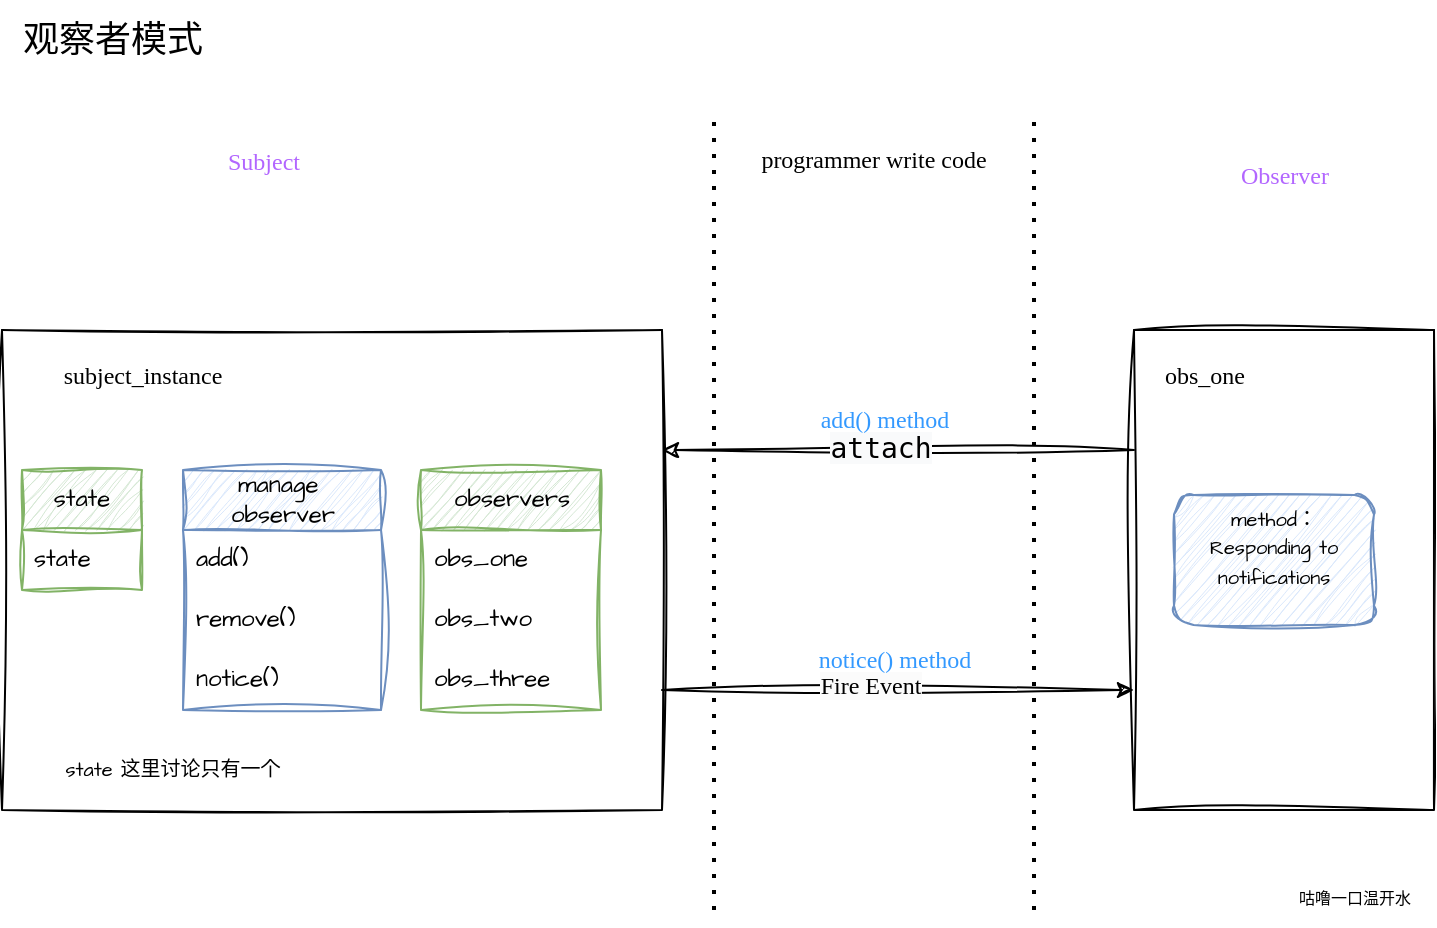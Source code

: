 <mxfile version="24.1.0" type="device">
  <diagram id="e9R9878xEYKyex9rSlcw" name="第 1 页">
    <mxGraphModel dx="819" dy="478" grid="0" gridSize="10" guides="1" tooltips="1" connect="1" arrows="1" fold="1" page="1" pageScale="1" pageWidth="827" pageHeight="1169" math="0" shadow="0">
      <root>
        <mxCell id="0" />
        <mxCell id="1" parent="0" />
        <mxCell id="Wh-6_hgXqYPCJ9iBXkAS-2" value="&lt;span style=&quot;font-family: &amp;quot;Comic Sans MS&amp;quot;; orphans: 4; text-align: left; white-space-collapse: preserve; background-color: rgb(255, 255, 255);&quot;&gt;&lt;font color=&quot;#b266ff&quot; style=&quot;font-size: 12px;&quot;&gt;Observer&lt;/font&gt;&lt;/span&gt;" style="text;html=1;align=center;verticalAlign=middle;whiteSpace=wrap;rounded=0;fontFamily=Architects Daughter;fontSource=https%3A%2F%2Ffonts.googleapis.com%2Fcss%3Ffamily%3DArchitects%2BDaughter;" parent="1" vertex="1">
          <mxGeometry x="689.5" y="260" width="71" height="25" as="geometry" />
        </mxCell>
        <mxCell id="Wh-6_hgXqYPCJ9iBXkAS-23" value="" style="swimlane;startSize=0;rounded=0;align=center;verticalAlign=middle;fontFamily=Architects Daughter;fontSource=https%3A%2F%2Ffonts.googleapis.com%2Fcss%3Ffamily%3DArchitects%2BDaughter;fontSize=12;fontColor=default;fillColor=none;gradientColor=none;sketch=1;curveFitting=1;jiggle=2;" parent="1" vertex="1">
          <mxGeometry x="84" y="350" width="330" height="240" as="geometry">
            <mxRectangle x="90" y="290" width="50" height="40" as="alternateBounds" />
          </mxGeometry>
        </mxCell>
        <mxCell id="Wh-6_hgXqYPCJ9iBXkAS-10" value="manage&amp;nbsp;&lt;div&gt;observer&lt;/div&gt;" style="swimlane;fontStyle=0;childLayout=stackLayout;horizontal=1;startSize=30;horizontalStack=0;resizeParent=1;resizeParentMax=0;resizeLast=0;collapsible=1;marginBottom=0;whiteSpace=wrap;html=1;rounded=0;align=center;verticalAlign=middle;fontFamily=Architects Daughter;fontSource=https%3A%2F%2Ffonts.googleapis.com%2Fcss%3Ffamily%3DArchitects%2BDaughter;fontSize=12;fillColor=#dae8fc;sketch=1;curveFitting=1;jiggle=2;strokeColor=#6c8ebf;" parent="Wh-6_hgXqYPCJ9iBXkAS-23" vertex="1">
          <mxGeometry x="90.5" y="70" width="99" height="120" as="geometry" />
        </mxCell>
        <mxCell id="Wh-6_hgXqYPCJ9iBXkAS-11" value="add()" style="text;strokeColor=none;fillColor=none;align=left;verticalAlign=middle;spacingLeft=4;spacingRight=4;overflow=hidden;points=[[0,0.5],[1,0.5]];portConstraint=eastwest;rotatable=0;whiteSpace=wrap;html=1;fontFamily=Architects Daughter;fontSource=https%3A%2F%2Ffonts.googleapis.com%2Fcss%3Ffamily%3DArchitects%2BDaughter;fontSize=12;fontColor=default;" parent="Wh-6_hgXqYPCJ9iBXkAS-10" vertex="1">
          <mxGeometry y="30" width="99" height="30" as="geometry" />
        </mxCell>
        <mxCell id="Wh-6_hgXqYPCJ9iBXkAS-12" value="remove()" style="text;strokeColor=none;fillColor=none;align=left;verticalAlign=middle;spacingLeft=4;spacingRight=4;overflow=hidden;points=[[0,0.5],[1,0.5]];portConstraint=eastwest;rotatable=0;whiteSpace=wrap;html=1;fontFamily=Architects Daughter;fontSource=https%3A%2F%2Ffonts.googleapis.com%2Fcss%3Ffamily%3DArchitects%2BDaughter;fontSize=12;fontColor=default;" parent="Wh-6_hgXqYPCJ9iBXkAS-10" vertex="1">
          <mxGeometry y="60" width="99" height="30" as="geometry" />
        </mxCell>
        <mxCell id="Wh-6_hgXqYPCJ9iBXkAS-13" value="notice()" style="text;strokeColor=none;fillColor=none;align=left;verticalAlign=middle;spacingLeft=4;spacingRight=4;overflow=hidden;points=[[0,0.5],[1,0.5]];portConstraint=eastwest;rotatable=0;whiteSpace=wrap;html=1;fontFamily=Architects Daughter;fontSource=https%3A%2F%2Ffonts.googleapis.com%2Fcss%3Ffamily%3DArchitects%2BDaughter;fontSize=12;fontColor=default;" parent="Wh-6_hgXqYPCJ9iBXkAS-10" vertex="1">
          <mxGeometry y="90" width="99" height="30" as="geometry" />
        </mxCell>
        <mxCell id="Wh-6_hgXqYPCJ9iBXkAS-14" value="observers" style="swimlane;fontStyle=0;childLayout=stackLayout;horizontal=1;startSize=30;horizontalStack=0;resizeParent=1;resizeParentMax=0;resizeLast=0;collapsible=1;marginBottom=0;whiteSpace=wrap;html=1;rounded=0;align=center;verticalAlign=middle;fontFamily=Architects Daughter;fontSource=https%3A%2F%2Ffonts.googleapis.com%2Fcss%3Ffamily%3DArchitects%2BDaughter;fontSize=12;fillColor=#d5e8d4;sketch=1;curveFitting=1;jiggle=2;strokeColor=#82b366;" parent="Wh-6_hgXqYPCJ9iBXkAS-23" vertex="1">
          <mxGeometry x="209.5" y="70" width="90" height="120" as="geometry" />
        </mxCell>
        <mxCell id="Wh-6_hgXqYPCJ9iBXkAS-15" value="obs_one" style="text;strokeColor=none;fillColor=none;align=left;verticalAlign=middle;spacingLeft=4;spacingRight=4;overflow=hidden;points=[[0,0.5],[1,0.5]];portConstraint=eastwest;rotatable=0;whiteSpace=wrap;html=1;fontFamily=Architects Daughter;fontSource=https%3A%2F%2Ffonts.googleapis.com%2Fcss%3Ffamily%3DArchitects%2BDaughter;fontSize=12;fontColor=default;" parent="Wh-6_hgXqYPCJ9iBXkAS-14" vertex="1">
          <mxGeometry y="30" width="90" height="30" as="geometry" />
        </mxCell>
        <mxCell id="Wh-6_hgXqYPCJ9iBXkAS-16" value="obs_two" style="text;strokeColor=none;fillColor=none;align=left;verticalAlign=middle;spacingLeft=4;spacingRight=4;overflow=hidden;points=[[0,0.5],[1,0.5]];portConstraint=eastwest;rotatable=0;whiteSpace=wrap;html=1;fontFamily=Architects Daughter;fontSource=https%3A%2F%2Ffonts.googleapis.com%2Fcss%3Ffamily%3DArchitects%2BDaughter;fontSize=12;fontColor=default;" parent="Wh-6_hgXqYPCJ9iBXkAS-14" vertex="1">
          <mxGeometry y="60" width="90" height="30" as="geometry" />
        </mxCell>
        <mxCell id="Wh-6_hgXqYPCJ9iBXkAS-17" value="obs_three" style="text;strokeColor=none;fillColor=none;align=left;verticalAlign=middle;spacingLeft=4;spacingRight=4;overflow=hidden;points=[[0,0.5],[1,0.5]];portConstraint=eastwest;rotatable=0;whiteSpace=wrap;html=1;fontFamily=Architects Daughter;fontSource=https%3A%2F%2Ffonts.googleapis.com%2Fcss%3Ffamily%3DArchitects%2BDaughter;fontSize=12;fontColor=default;" parent="Wh-6_hgXqYPCJ9iBXkAS-14" vertex="1">
          <mxGeometry y="90" width="90" height="30" as="geometry" />
        </mxCell>
        <mxCell id="Wh-6_hgXqYPCJ9iBXkAS-24" value="&lt;font face=&quot;Comic Sans MS&quot;&gt;subject_instance&lt;/font&gt;" style="text;html=1;align=center;verticalAlign=middle;resizable=0;points=[];autosize=1;strokeColor=none;fillColor=none;fontFamily=Architects Daughter;fontSource=https%3A%2F%2Ffonts.googleapis.com%2Fcss%3Ffamily%3DArchitects%2BDaughter;fontSize=12;fontColor=default;" parent="Wh-6_hgXqYPCJ9iBXkAS-23" vertex="1">
          <mxGeometry x="10" y="8" width="120" height="30" as="geometry" />
        </mxCell>
        <mxCell id="Wh-6_hgXqYPCJ9iBXkAS-42" value="state" style="swimlane;fontStyle=0;childLayout=stackLayout;horizontal=1;startSize=30;horizontalStack=0;resizeParent=1;resizeParentMax=0;resizeLast=0;collapsible=1;marginBottom=0;whiteSpace=wrap;html=1;rounded=0;align=center;verticalAlign=middle;fontFamily=Architects Daughter;fontSource=https%3A%2F%2Ffonts.googleapis.com%2Fcss%3Ffamily%3DArchitects%2BDaughter;fontSize=12;fillColor=#d5e8d4;sketch=1;curveFitting=1;jiggle=2;strokeColor=#82b366;" parent="Wh-6_hgXqYPCJ9iBXkAS-23" vertex="1">
          <mxGeometry x="10" y="70" width="60" height="60" as="geometry" />
        </mxCell>
        <mxCell id="Wh-6_hgXqYPCJ9iBXkAS-43" value="state" style="text;strokeColor=none;fillColor=none;align=left;verticalAlign=middle;spacingLeft=4;spacingRight=4;overflow=hidden;points=[[0,0.5],[1,0.5]];portConstraint=eastwest;rotatable=0;whiteSpace=wrap;html=1;fontFamily=Architects Daughter;fontSource=https%3A%2F%2Ffonts.googleapis.com%2Fcss%3Ffamily%3DArchitects%2BDaughter;fontSize=12;fontColor=default;" parent="Wh-6_hgXqYPCJ9iBXkAS-42" vertex="1">
          <mxGeometry y="30" width="60" height="30" as="geometry" />
        </mxCell>
        <mxCell id="Wh-6_hgXqYPCJ9iBXkAS-26" value="&lt;font style=&quot;font-size: 10px;&quot;&gt;state 这里讨论只有一个&lt;/font&gt;" style="text;html=1;align=center;verticalAlign=middle;resizable=0;points=[];autosize=1;strokeColor=none;fillColor=none;fontFamily=Architects Daughter;fontSource=https%3A%2F%2Ffonts.googleapis.com%2Fcss%3Ffamily%3DArchitects%2BDaughter;fontSize=12;fontColor=default;" parent="Wh-6_hgXqYPCJ9iBXkAS-23" vertex="1">
          <mxGeometry x="20" y="205" width="130" height="30" as="geometry" />
        </mxCell>
        <mxCell id="Wh-6_hgXqYPCJ9iBXkAS-6" value="&lt;div style=&quot;orphans: 4; text-align: left;&quot;&gt;&lt;font color=&quot;#b266ff&quot; face=&quot;Comic Sans MS&quot;&gt;&lt;span style=&quot;white-space-collapse: preserve; background-color: rgb(255, 255, 255);&quot;&gt;Subject&lt;/span&gt;&lt;/font&gt;&lt;/div&gt;" style="text;html=1;align=center;verticalAlign=middle;whiteSpace=wrap;rounded=0;fontFamily=Architects Daughter;fontSource=https%3A%2F%2Ffonts.googleapis.com%2Fcss%3Ffamily%3DArchitects%2BDaughter;" parent="1" vertex="1">
          <mxGeometry x="183" y="250" width="64" height="31" as="geometry" />
        </mxCell>
        <mxCell id="Wh-6_hgXqYPCJ9iBXkAS-48" style="edgeStyle=orthogonalEdgeStyle;rounded=0;sketch=1;hachureGap=4;jiggle=2;curveFitting=1;orthogonalLoop=1;jettySize=auto;html=1;exitX=0;exitY=0.25;exitDx=0;exitDy=0;fontFamily=Comic Sans MS;fontSource=https%3A%2F%2Ffonts.googleapis.com%2Fcss%3Ffamily%3DArchitects%2BDaughter;fontSize=12;fontColor=default;entryX=1;entryY=0.25;entryDx=0;entryDy=0;" parent="1" source="Wh-6_hgXqYPCJ9iBXkAS-25" target="Wh-6_hgXqYPCJ9iBXkAS-23" edge="1">
          <mxGeometry relative="1" as="geometry">
            <mxPoint x="420" y="440" as="targetPoint" />
          </mxGeometry>
        </mxCell>
        <mxCell id="tUXpOOq-Zwl8D6INk0d2-2" value="&lt;span style=&quot;font-family: Consolas, Monaco, &amp;quot;Andale Mono&amp;quot;, &amp;quot;Ubuntu Mono&amp;quot;, monospace; font-size: 14px; text-align: left; white-space-collapse: preserve; background-color: rgb(249, 250, 251);&quot;&gt;attach&lt;/span&gt;" style="edgeLabel;html=1;align=center;verticalAlign=middle;resizable=0;points=[];" vertex="1" connectable="0" parent="Wh-6_hgXqYPCJ9iBXkAS-48">
          <mxGeometry x="0.079" y="-1" relative="1" as="geometry">
            <mxPoint as="offset" />
          </mxGeometry>
        </mxCell>
        <mxCell id="Wh-6_hgXqYPCJ9iBXkAS-25" value="" style="swimlane;startSize=0;rounded=0;align=center;verticalAlign=middle;fontFamily=Architects Daughter;fontSource=https%3A%2F%2Ffonts.googleapis.com%2Fcss%3Ffamily%3DArchitects%2BDaughter;fontSize=12;fontColor=default;fillColor=none;gradientColor=none;sketch=1;curveFitting=1;jiggle=2;" parent="1" vertex="1">
          <mxGeometry x="650" y="350" width="150" height="240" as="geometry" />
        </mxCell>
        <mxCell id="Wh-6_hgXqYPCJ9iBXkAS-3" value="&lt;span style=&quot;font-size: 10px;&quot;&gt;method：&lt;/span&gt;&lt;br&gt;&lt;div style=&quot;&quot;&gt;&lt;span style=&quot;font-size: 10px;&quot;&gt;Responding to notifications&lt;/span&gt;&lt;/div&gt;&lt;div style=&quot;font-size: 10px;&quot;&gt;&lt;br&gt;&lt;/div&gt;" style="rounded=1;whiteSpace=wrap;html=1;sketch=1;hachureGap=4;jiggle=2;curveFitting=1;fontFamily=Architects Daughter;fontSource=https%3A%2F%2Ffonts.googleapis.com%2Fcss%3Ffamily%3DArchitects%2BDaughter;fillColor=#dae8fc;strokeColor=#6c8ebf;" parent="Wh-6_hgXqYPCJ9iBXkAS-25" vertex="1">
          <mxGeometry x="20" y="82.5" width="100" height="65" as="geometry" />
        </mxCell>
        <mxCell id="Wh-6_hgXqYPCJ9iBXkAS-27" value="&lt;font face=&quot;Comic Sans MS&quot;&gt;obs_one&lt;/font&gt;" style="text;html=1;align=center;verticalAlign=middle;resizable=0;points=[];autosize=1;strokeColor=none;fillColor=none;fontFamily=Architects Daughter;fontSource=https%3A%2F%2Ffonts.googleapis.com%2Fcss%3Ffamily%3DArchitects%2BDaughter;fontSize=12;fontColor=default;" parent="Wh-6_hgXqYPCJ9iBXkAS-25" vertex="1">
          <mxGeometry y="8" width="70" height="30" as="geometry" />
        </mxCell>
        <mxCell id="Wh-6_hgXqYPCJ9iBXkAS-47" value="programmer write code" style="text;html=1;align=center;verticalAlign=middle;whiteSpace=wrap;rounded=0;fontFamily=Comic Sans MS;fontSize=12;fontColor=default;" parent="1" vertex="1">
          <mxGeometry x="450" y="250" width="140" height="30" as="geometry" />
        </mxCell>
        <mxCell id="tUXpOOq-Zwl8D6INk0d2-3" value="&lt;font color=&quot;#3399ff&quot; face=&quot;Comic Sans MS&quot;&gt;add() method&lt;/font&gt;" style="text;html=1;align=center;verticalAlign=middle;resizable=0;points=[];autosize=1;strokeColor=none;fillColor=none;fontFamily=Architects Daughter;fontSource=https%3A%2F%2Ffonts.googleapis.com%2Fcss%3Ffamily%3DArchitects%2BDaughter;fontSize=12;fontColor=default;" vertex="1" parent="1">
          <mxGeometry x="475" y="380" width="100" height="30" as="geometry" />
        </mxCell>
        <mxCell id="tUXpOOq-Zwl8D6INk0d2-4" value="" style="endArrow=none;dashed=1;html=1;dashPattern=1 3;strokeWidth=2;rounded=0;" edge="1" parent="1">
          <mxGeometry width="50" height="50" relative="1" as="geometry">
            <mxPoint x="440" y="640" as="sourcePoint" />
            <mxPoint x="440" y="240" as="targetPoint" />
          </mxGeometry>
        </mxCell>
        <mxCell id="tUXpOOq-Zwl8D6INk0d2-5" value="" style="endArrow=none;dashed=1;html=1;dashPattern=1 3;strokeWidth=2;rounded=0;" edge="1" parent="1">
          <mxGeometry width="50" height="50" relative="1" as="geometry">
            <mxPoint x="600" y="640" as="sourcePoint" />
            <mxPoint x="600" y="240" as="targetPoint" />
          </mxGeometry>
        </mxCell>
        <mxCell id="Wh-6_hgXqYPCJ9iBXkAS-38" style="rounded=0;sketch=1;hachureGap=4;jiggle=2;curveFitting=1;orthogonalLoop=1;jettySize=auto;html=1;exitX=1;exitY=0.75;exitDx=0;exitDy=0;fontFamily=Architects Daughter;fontSource=https%3A%2F%2Ffonts.googleapis.com%2Fcss%3Ffamily%3DArchitects%2BDaughter;fontSize=12;fontColor=default;entryX=0;entryY=0.75;entryDx=0;entryDy=0;" parent="1" source="Wh-6_hgXqYPCJ9iBXkAS-23" target="Wh-6_hgXqYPCJ9iBXkAS-25" edge="1">
          <mxGeometry relative="1" as="geometry" />
        </mxCell>
        <mxCell id="Wh-6_hgXqYPCJ9iBXkAS-40" value="&lt;span style=&quot;font-family: &amp;quot;Comic Sans MS&amp;quot;; background-color: rgb(251, 251, 251);&quot;&gt;Fire Event&lt;/span&gt;" style="edgeLabel;html=1;align=center;verticalAlign=middle;resizable=0;points=[];rounded=0;fontFamily=Architects Daughter;fontSource=https%3A%2F%2Ffonts.googleapis.com%2Fcss%3Ffamily%3DArchitects%2BDaughter;fontSize=12;fontColor=default;fillColor=none;gradientColor=none;" parent="Wh-6_hgXqYPCJ9iBXkAS-38" vertex="1" connectable="0">
          <mxGeometry x="-0.125" y="2" relative="1" as="geometry">
            <mxPoint as="offset" />
          </mxGeometry>
        </mxCell>
        <mxCell id="Wh-6_hgXqYPCJ9iBXkAS-46" value="&lt;font color=&quot;#3399ff&quot; face=&quot;Comic Sans MS&quot;&gt;notice() method&lt;/font&gt;" style="text;html=1;align=center;verticalAlign=middle;resizable=0;points=[];autosize=1;strokeColor=none;fillColor=none;fontFamily=Architects Daughter;fontSource=https%3A%2F%2Ffonts.googleapis.com%2Fcss%3Ffamily%3DArchitects%2BDaughter;fontSize=12;fontColor=default;" parent="1" vertex="1">
          <mxGeometry x="475" y="500" width="110" height="30" as="geometry" />
        </mxCell>
        <mxCell id="tUXpOOq-Zwl8D6INk0d2-8" value="&lt;font style=&quot;font-size: 18px;&quot;&gt;观察者模式&lt;/font&gt;" style="text;html=1;align=center;verticalAlign=middle;resizable=0;points=[];autosize=1;strokeColor=none;fillColor=none;" vertex="1" parent="1">
          <mxGeometry x="84" y="185" width="110" height="40" as="geometry" />
        </mxCell>
        <mxCell id="tUXpOOq-Zwl8D6INk0d2-9" value="&lt;font style=&quot;font-size: 8px;&quot;&gt;咕噜一口温开水&lt;/font&gt;" style="text;html=1;align=center;verticalAlign=middle;resizable=0;points=[];autosize=1;strokeColor=none;fillColor=none;" vertex="1" parent="1">
          <mxGeometry x="720" y="618" width="80" height="30" as="geometry" />
        </mxCell>
      </root>
    </mxGraphModel>
  </diagram>
</mxfile>
